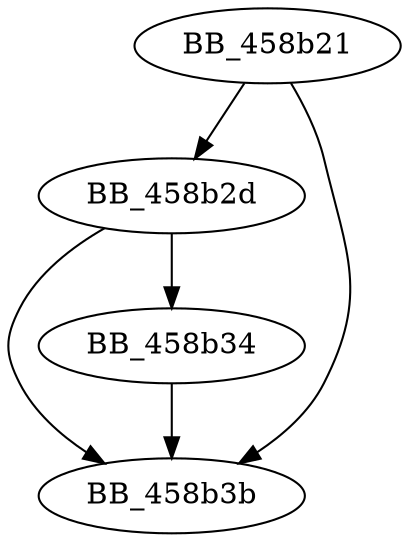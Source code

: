 DiGraph sub_458B21{
BB_458b21->BB_458b2d
BB_458b21->BB_458b3b
BB_458b2d->BB_458b34
BB_458b2d->BB_458b3b
BB_458b34->BB_458b3b
}
